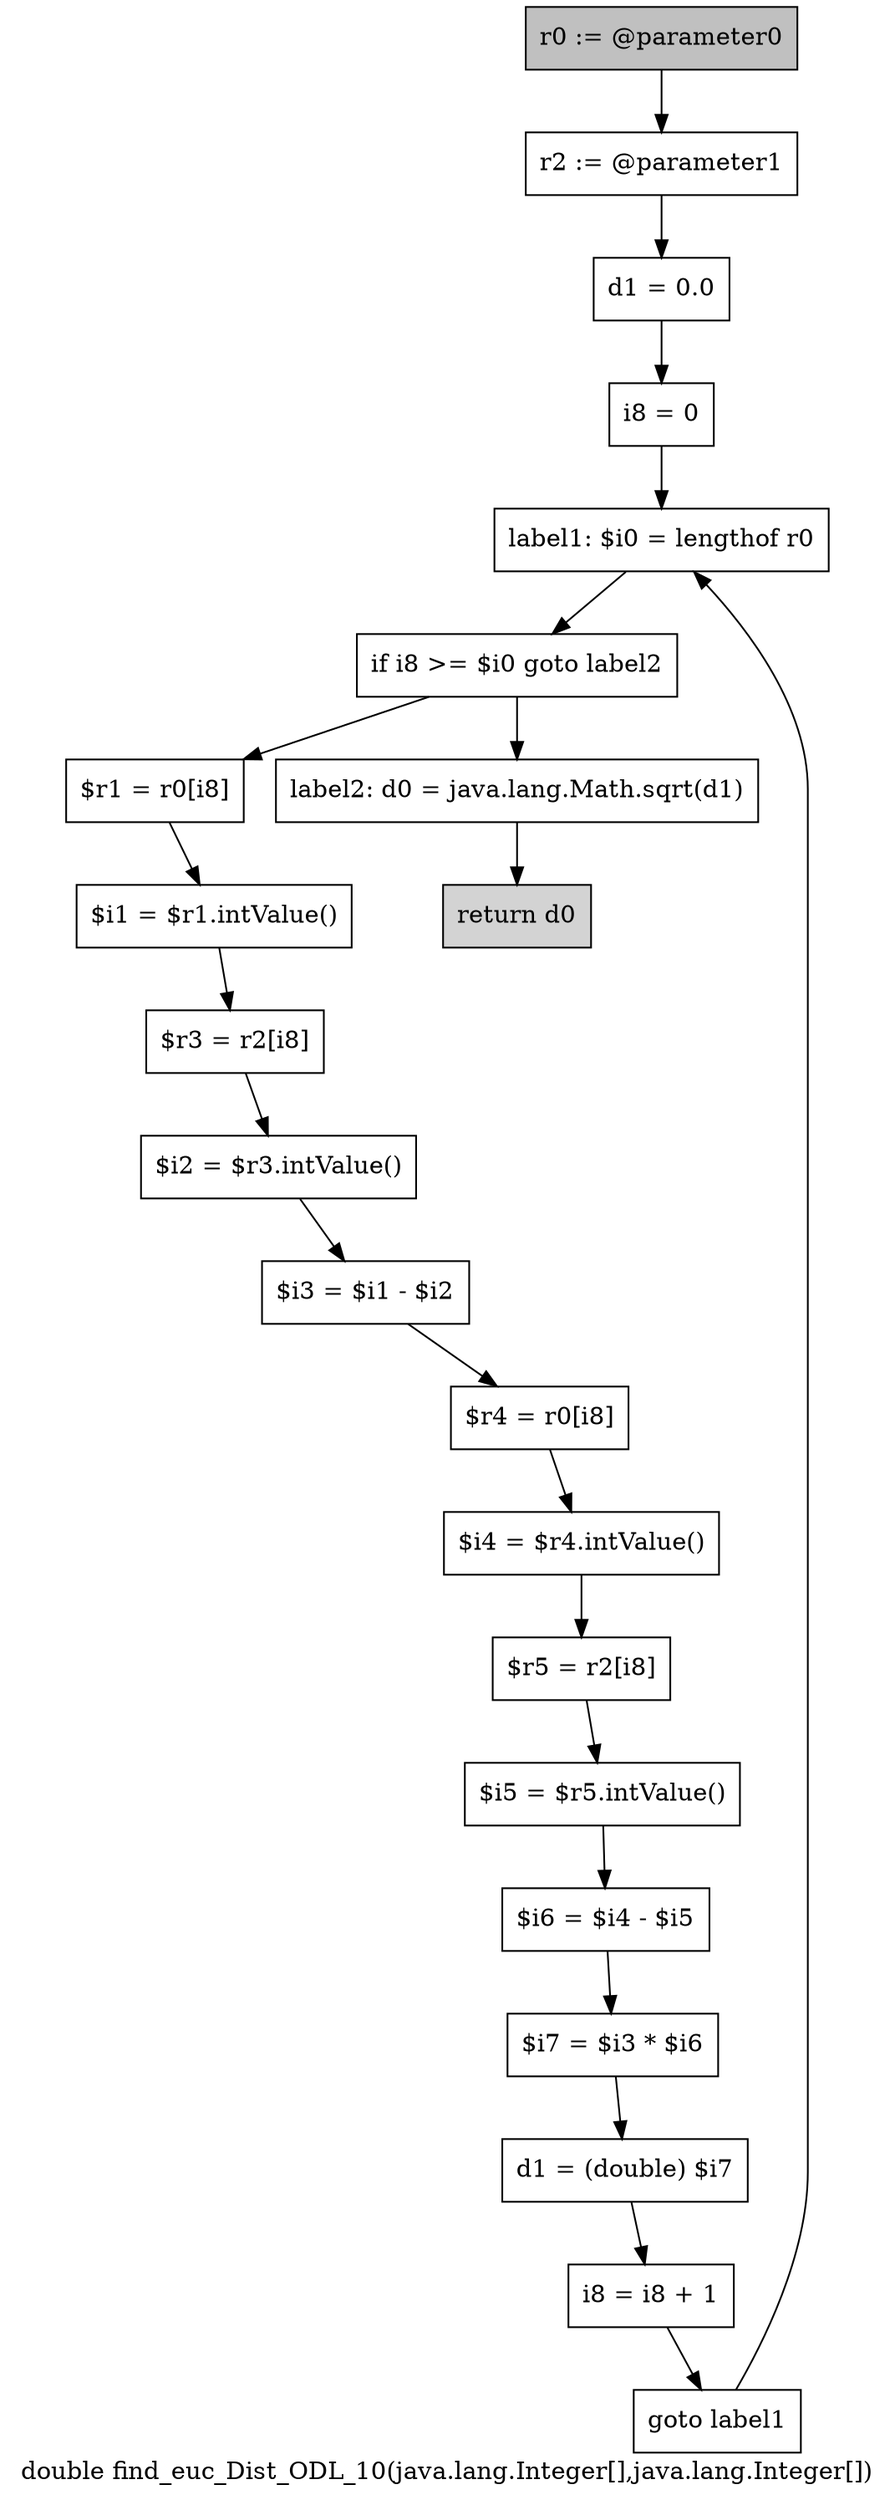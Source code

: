digraph "double find_euc_Dist_ODL_10(java.lang.Integer[],java.lang.Integer[])" {
    label="double find_euc_Dist_ODL_10(java.lang.Integer[],java.lang.Integer[])";
    node [shape=box];
    "0" [style=filled,fillcolor=gray,label="r0 := @parameter0",];
    "1" [label="r2 := @parameter1",];
    "0"->"1";
    "2" [label="d1 = 0.0",];
    "1"->"2";
    "3" [label="i8 = 0",];
    "2"->"3";
    "4" [label="label1: $i0 = lengthof r0",];
    "3"->"4";
    "5" [label="if i8 >= $i0 goto label2",];
    "4"->"5";
    "6" [label="$r1 = r0[i8]",];
    "5"->"6";
    "20" [label="label2: d0 = java.lang.Math.sqrt(d1)",];
    "5"->"20";
    "7" [label="$i1 = $r1.intValue()",];
    "6"->"7";
    "8" [label="$r3 = r2[i8]",];
    "7"->"8";
    "9" [label="$i2 = $r3.intValue()",];
    "8"->"9";
    "10" [label="$i3 = $i1 - $i2",];
    "9"->"10";
    "11" [label="$r4 = r0[i8]",];
    "10"->"11";
    "12" [label="$i4 = $r4.intValue()",];
    "11"->"12";
    "13" [label="$r5 = r2[i8]",];
    "12"->"13";
    "14" [label="$i5 = $r5.intValue()",];
    "13"->"14";
    "15" [label="$i6 = $i4 - $i5",];
    "14"->"15";
    "16" [label="$i7 = $i3 * $i6",];
    "15"->"16";
    "17" [label="d1 = (double) $i7",];
    "16"->"17";
    "18" [label="i8 = i8 + 1",];
    "17"->"18";
    "19" [label="goto label1",];
    "18"->"19";
    "19"->"4";
    "21" [style=filled,fillcolor=lightgray,label="return d0",];
    "20"->"21";
}
